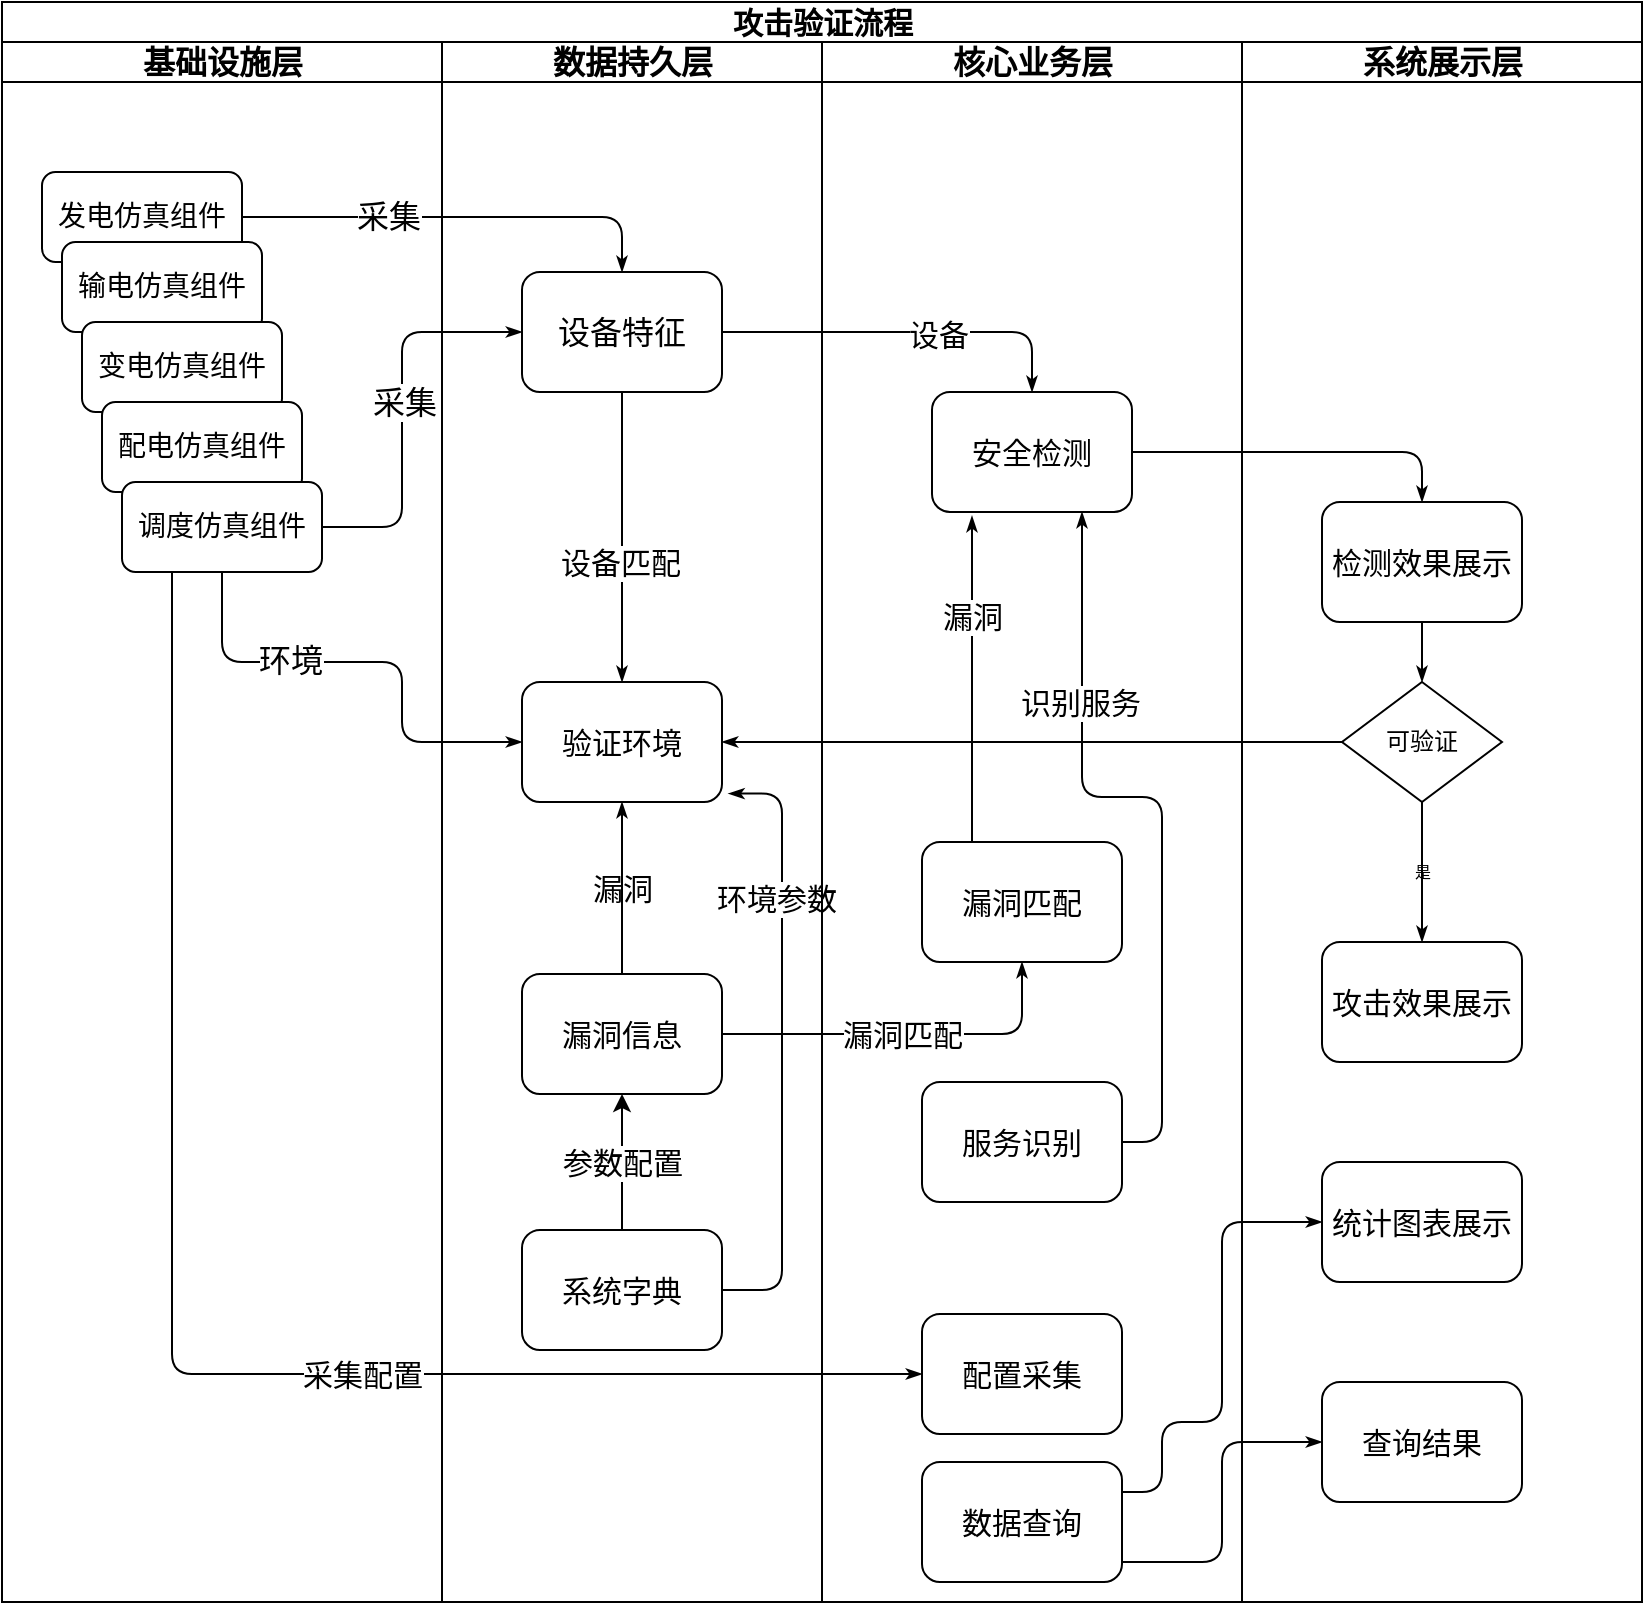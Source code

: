 <mxfile version="12.2.6" type="github" pages="1">
  <diagram name="攻击验证" id="74e2e168-ea6b-b213-b513-2b3c1d86103e">
    <mxGraphModel dx="1024" dy="534" grid="1" gridSize="10" guides="1" tooltips="1" connect="1" arrows="1" fold="1" page="1" pageScale="1" pageWidth="1100" pageHeight="850" background="#ffffff" math="0" shadow="0">
      <root>
        <mxCell id="0"/>
        <mxCell id="1" parent="0"/>
        <mxCell id="77e6c97f196da883-1" value="攻击验证流程" style="swimlane;html=1;childLayout=stackLayout;startSize=20;rounded=0;shadow=0;labelBackgroundColor=none;strokeWidth=1;fontFamily=Verdana;fontSize=15;align=center;" parent="1" vertex="1">
          <mxGeometry x="70" y="40" width="820" height="800" as="geometry">
            <mxRectangle x="70" y="40" width="120" height="20" as="alternateBounds"/>
          </mxGeometry>
        </mxCell>
        <mxCell id="77e6c97f196da883-26" style="edgeStyle=orthogonalEdgeStyle;rounded=1;html=1;labelBackgroundColor=none;startArrow=none;startFill=0;startSize=5;endArrow=classicThin;endFill=1;endSize=5;jettySize=auto;orthogonalLoop=1;strokeWidth=1;fontFamily=Verdana;fontSize=8" parent="77e6c97f196da883-1" source="77e6c97f196da883-8" target="77e6c97f196da883-11" edge="1">
          <mxGeometry relative="1" as="geometry"/>
        </mxCell>
        <mxCell id="pJOgSc4y9Abql6cgwIiJ-11" value="采集" style="text;html=1;resizable=0;points=[];align=center;verticalAlign=middle;labelBackgroundColor=#ffffff;fontSize=16;" vertex="1" connectable="0" parent="77e6c97f196da883-26">
          <mxGeometry x="-0.329" y="1" relative="1" as="geometry">
            <mxPoint as="offset"/>
          </mxGeometry>
        </mxCell>
        <mxCell id="77e6c97f196da883-31" style="edgeStyle=orthogonalEdgeStyle;rounded=1;html=1;labelBackgroundColor=none;startArrow=none;startFill=0;startSize=5;endArrow=classicThin;endFill=1;endSize=5;jettySize=auto;orthogonalLoop=1;strokeWidth=1;fontFamily=Verdana;fontSize=8" parent="77e6c97f196da883-1" source="77e6c97f196da883-16" target="77e6c97f196da883-9" edge="1">
          <mxGeometry relative="1" as="geometry"/>
        </mxCell>
        <mxCell id="77e6c97f196da883-33" style="edgeStyle=orthogonalEdgeStyle;rounded=1;html=1;labelBackgroundColor=none;startArrow=none;startFill=0;startSize=5;endArrow=classicThin;endFill=1;endSize=5;jettySize=auto;orthogonalLoop=1;strokeWidth=1;fontFamily=Verdana;fontSize=8;exitX=1;exitY=0.5;exitDx=0;exitDy=0;entryX=0.5;entryY=0;entryDx=0;entryDy=0;" parent="77e6c97f196da883-1" source="77e6c97f196da883-11" target="77e6c97f196da883-14" edge="1">
          <mxGeometry relative="1" as="geometry">
            <mxPoint x="530" y="290" as="sourcePoint"/>
          </mxGeometry>
        </mxCell>
        <mxCell id="pJOgSc4y9Abql6cgwIiJ-17" value="设备" style="text;html=1;resizable=0;points=[];align=center;verticalAlign=middle;labelBackgroundColor=#ffffff;fontSize=15;" vertex="1" connectable="0" parent="77e6c97f196da883-33">
          <mxGeometry x="0.165" y="-1" relative="1" as="geometry">
            <mxPoint as="offset"/>
          </mxGeometry>
        </mxCell>
        <mxCell id="107ba76e4e335f99-1" style="edgeStyle=orthogonalEdgeStyle;rounded=1;html=1;labelBackgroundColor=none;startArrow=none;startFill=0;startSize=5;endArrow=classicThin;endFill=1;endSize=5;jettySize=auto;orthogonalLoop=1;strokeWidth=1;fontFamily=Verdana;fontSize=8;exitX=0.25;exitY=1;exitDx=0;exitDy=0;entryX=0;entryY=0.5;entryDx=0;entryDy=0;" parent="77e6c97f196da883-1" source="pJOgSc4y9Abql6cgwIiJ-8" target="pJOgSc4y9Abql6cgwIiJ-19" edge="1">
          <mxGeometry relative="1" as="geometry">
            <mxPoint x="80" y="530" as="targetPoint"/>
          </mxGeometry>
        </mxCell>
        <mxCell id="pJOgSc4y9Abql6cgwIiJ-20" value="采集配置" style="text;html=1;resizable=0;points=[];align=center;verticalAlign=middle;labelBackgroundColor=#ffffff;fontSize=15;" vertex="1" connectable="0" parent="107ba76e4e335f99-1">
          <mxGeometry x="0.026" y="84" relative="1" as="geometry">
            <mxPoint x="11" y="3" as="offset"/>
          </mxGeometry>
        </mxCell>
        <mxCell id="107ba76e4e335f99-6" style="edgeStyle=orthogonalEdgeStyle;rounded=1;html=1;labelBackgroundColor=none;startArrow=none;startFill=0;startSize=5;endArrow=classicThin;endFill=1;endSize=5;jettySize=auto;orthogonalLoop=1;strokeWidth=1;fontFamily=Verdana;fontSize=8;entryX=0.5;entryY=0;entryDx=0;entryDy=0;" parent="77e6c97f196da883-1" source="77e6c97f196da883-14" target="77e6c97f196da883-15" edge="1">
          <mxGeometry relative="1" as="geometry">
            <mxPoint x="780" y="330" as="targetPoint"/>
            <Array as="points">
              <mxPoint x="710" y="225"/>
            </Array>
          </mxGeometry>
        </mxCell>
        <mxCell id="77e6c97f196da883-2" value="基础设施层" style="swimlane;html=1;startSize=20;fontSize=16;" parent="77e6c97f196da883-1" vertex="1">
          <mxGeometry y="20" width="220" height="780" as="geometry"/>
        </mxCell>
        <mxCell id="77e6c97f196da883-8" value="发电仿真组件" style="rounded=1;whiteSpace=wrap;html=1;shadow=0;labelBackgroundColor=none;strokeWidth=1;fontFamily=Verdana;fontSize=14;align=center;" parent="77e6c97f196da883-2" vertex="1">
          <mxGeometry x="20" y="65" width="100" height="45" as="geometry"/>
        </mxCell>
        <mxCell id="pJOgSc4y9Abql6cgwIiJ-2" value="输电仿真组件" style="rounded=1;whiteSpace=wrap;html=1;shadow=0;labelBackgroundColor=none;strokeWidth=1;fontFamily=Verdana;fontSize=14;align=center;" vertex="1" parent="77e6c97f196da883-2">
          <mxGeometry x="30" y="100" width="100" height="45" as="geometry"/>
        </mxCell>
        <mxCell id="pJOgSc4y9Abql6cgwIiJ-6" value="变电仿真组件" style="rounded=1;whiteSpace=wrap;html=1;shadow=0;labelBackgroundColor=none;strokeWidth=1;fontFamily=Verdana;fontSize=14;align=center;" vertex="1" parent="77e6c97f196da883-2">
          <mxGeometry x="40" y="140" width="100" height="45" as="geometry"/>
        </mxCell>
        <mxCell id="pJOgSc4y9Abql6cgwIiJ-7" value="配电仿真组件" style="rounded=1;whiteSpace=wrap;html=1;shadow=0;labelBackgroundColor=none;strokeWidth=1;fontFamily=Verdana;fontSize=14;align=center;" vertex="1" parent="77e6c97f196da883-2">
          <mxGeometry x="50" y="180" width="100" height="45" as="geometry"/>
        </mxCell>
        <mxCell id="pJOgSc4y9Abql6cgwIiJ-8" value="调度仿真组件" style="rounded=1;whiteSpace=wrap;html=1;shadow=0;labelBackgroundColor=none;strokeWidth=1;fontFamily=Verdana;fontSize=14;align=center;" vertex="1" parent="77e6c97f196da883-2">
          <mxGeometry x="60" y="220" width="100" height="45" as="geometry"/>
        </mxCell>
        <mxCell id="pJOgSc4y9Abql6cgwIiJ-12" style="edgeStyle=orthogonalEdgeStyle;rounded=1;html=1;labelBackgroundColor=none;startArrow=none;startFill=0;startSize=5;endArrow=classicThin;endFill=1;endSize=5;jettySize=auto;orthogonalLoop=1;strokeWidth=1;fontFamily=Verdana;fontSize=8;entryX=0;entryY=0.5;entryDx=0;entryDy=0;" edge="1" parent="77e6c97f196da883-2" target="77e6c97f196da883-9">
          <mxGeometry relative="1" as="geometry">
            <mxPoint x="110" y="265" as="sourcePoint"/>
            <mxPoint x="300" y="292" as="targetPoint"/>
            <Array as="points">
              <mxPoint x="110" y="310"/>
              <mxPoint x="200" y="310"/>
              <mxPoint x="200" y="350"/>
            </Array>
          </mxGeometry>
        </mxCell>
        <mxCell id="pJOgSc4y9Abql6cgwIiJ-13" value="环境" style="text;html=1;resizable=0;points=[];align=center;verticalAlign=middle;labelBackgroundColor=#ffffff;fontSize=16;" vertex="1" connectable="0" parent="pJOgSc4y9Abql6cgwIiJ-12">
          <mxGeometry x="-0.329" y="1" relative="1" as="geometry">
            <mxPoint as="offset"/>
          </mxGeometry>
        </mxCell>
        <mxCell id="77e6c97f196da883-3" value="数据持久层" style="swimlane;html=1;startSize=20;fontSize=16;" parent="77e6c97f196da883-1" vertex="1">
          <mxGeometry x="220" y="20" width="190" height="780" as="geometry"/>
        </mxCell>
        <mxCell id="77e6c97f196da883-11" value="设备特征" style="rounded=1;whiteSpace=wrap;html=1;shadow=0;labelBackgroundColor=none;strokeWidth=1;fontFamily=Verdana;fontSize=16;align=center;" parent="77e6c97f196da883-3" vertex="1">
          <mxGeometry x="40" y="115" width="100" height="60" as="geometry"/>
        </mxCell>
        <mxCell id="77e6c97f196da883-9" value="验证环境" style="rounded=1;whiteSpace=wrap;html=1;shadow=0;labelBackgroundColor=none;strokeWidth=1;fontFamily=Verdana;fontSize=15;align=center;" parent="77e6c97f196da883-3" vertex="1">
          <mxGeometry x="40" y="320" width="100" height="60" as="geometry"/>
        </mxCell>
        <mxCell id="77e6c97f196da883-12" value="漏洞信息" style="rounded=1;whiteSpace=wrap;html=1;shadow=0;labelBackgroundColor=none;strokeWidth=1;fontFamily=Verdana;fontSize=15;align=center;" parent="77e6c97f196da883-3" vertex="1">
          <mxGeometry x="40" y="466" width="100" height="60" as="geometry"/>
        </mxCell>
        <mxCell id="77e6c97f196da883-28" value="&lt;font style=&quot;font-size: 15px&quot;&gt;漏洞&lt;/font&gt;" style="edgeStyle=orthogonalEdgeStyle;rounded=1;html=1;labelBackgroundColor=none;startArrow=none;startFill=0;startSize=5;endArrow=classicThin;endFill=1;endSize=5;jettySize=auto;orthogonalLoop=1;strokeWidth=1;fontFamily=Verdana;fontSize=8;entryX=0.5;entryY=1;entryDx=0;entryDy=0;exitX=0.5;exitY=0;exitDx=0;exitDy=0;" parent="77e6c97f196da883-3" source="77e6c97f196da883-12" target="77e6c97f196da883-9" edge="1">
          <mxGeometry relative="1" as="geometry">
            <mxPoint x="40" y="420" as="sourcePoint"/>
            <Array as="points">
              <mxPoint x="90" y="420"/>
              <mxPoint x="90" y="420"/>
            </Array>
          </mxGeometry>
        </mxCell>
        <mxCell id="77e6c97f196da883-30" style="edgeStyle=orthogonalEdgeStyle;rounded=1;html=1;labelBackgroundColor=none;startArrow=none;startFill=0;startSize=5;endArrow=classicThin;endFill=1;endSize=5;jettySize=auto;orthogonalLoop=1;strokeWidth=1;fontFamily=Verdana;fontSize=8;exitX=0.5;exitY=1;exitDx=0;exitDy=0;" parent="77e6c97f196da883-3" source="77e6c97f196da883-11" target="77e6c97f196da883-9" edge="1">
          <mxGeometry relative="1" as="geometry"/>
        </mxCell>
        <mxCell id="pJOgSc4y9Abql6cgwIiJ-14" value="设备匹配" style="text;html=1;resizable=0;points=[];align=center;verticalAlign=middle;labelBackgroundColor=#ffffff;fontSize=15;" vertex="1" connectable="0" parent="77e6c97f196da883-30">
          <mxGeometry x="0.17" y="-1" relative="1" as="geometry">
            <mxPoint as="offset"/>
          </mxGeometry>
        </mxCell>
        <mxCell id="pJOgSc4y9Abql6cgwIiJ-15" value="参数配置" style="edgeStyle=orthogonalEdgeStyle;rounded=0;orthogonalLoop=1;jettySize=auto;html=1;fontSize=15;" edge="1" parent="77e6c97f196da883-3" source="77e6c97f196da883-10" target="77e6c97f196da883-12">
          <mxGeometry relative="1" as="geometry"/>
        </mxCell>
        <mxCell id="77e6c97f196da883-10" value="系统字典" style="rounded=1;whiteSpace=wrap;html=1;shadow=0;labelBackgroundColor=none;strokeWidth=1;fontFamily=Verdana;fontSize=15;align=center;" parent="77e6c97f196da883-3" vertex="1">
          <mxGeometry x="40" y="594" width="100" height="60" as="geometry"/>
        </mxCell>
        <mxCell id="107ba76e4e335f99-2" style="edgeStyle=orthogonalEdgeStyle;rounded=1;html=1;labelBackgroundColor=none;startArrow=none;startFill=0;startSize=5;endArrow=classicThin;endFill=1;endSize=5;jettySize=auto;orthogonalLoop=1;strokeWidth=1;fontFamily=Verdana;fontSize=8;entryX=1.032;entryY=0.93;entryDx=0;entryDy=0;entryPerimeter=0;exitX=1;exitY=0.5;exitDx=0;exitDy=0;" parent="77e6c97f196da883-3" source="77e6c97f196da883-10" target="77e6c97f196da883-9" edge="1">
          <mxGeometry relative="1" as="geometry">
            <Array as="points">
              <mxPoint x="170" y="624"/>
              <mxPoint x="170" y="376"/>
            </Array>
            <mxPoint x="450" y="590" as="sourcePoint"/>
          </mxGeometry>
        </mxCell>
        <mxCell id="pJOgSc4y9Abql6cgwIiJ-16" value="环境参数" style="text;html=1;resizable=0;points=[];align=center;verticalAlign=middle;labelBackgroundColor=#ffffff;fontSize=15;" vertex="1" connectable="0" parent="107ba76e4e335f99-2">
          <mxGeometry x="0.483" y="3" relative="1" as="geometry">
            <mxPoint as="offset"/>
          </mxGeometry>
        </mxCell>
        <mxCell id="77e6c97f196da883-4" value="核心业务层" style="swimlane;html=1;startSize=20;fontSize=16;" parent="77e6c97f196da883-1" vertex="1">
          <mxGeometry x="410" y="20" width="210" height="780" as="geometry"/>
        </mxCell>
        <mxCell id="77e6c97f196da883-14" value="安全检测" style="rounded=1;whiteSpace=wrap;html=1;shadow=0;labelBackgroundColor=none;strokeWidth=1;fontFamily=Verdana;fontSize=15;align=center;" parent="77e6c97f196da883-4" vertex="1">
          <mxGeometry x="55" y="175" width="100" height="60" as="geometry"/>
        </mxCell>
        <mxCell id="pJOgSc4y9Abql6cgwIiJ-19" value="配置采集" style="rounded=1;whiteSpace=wrap;html=1;shadow=0;labelBackgroundColor=none;strokeWidth=1;fontFamily=Verdana;fontSize=15;align=center;" vertex="1" parent="77e6c97f196da883-4">
          <mxGeometry x="50" y="636" width="100" height="60" as="geometry"/>
        </mxCell>
        <mxCell id="pJOgSc4y9Abql6cgwIiJ-21" value="服务识别" style="rounded=1;whiteSpace=wrap;html=1;shadow=0;labelBackgroundColor=none;strokeWidth=1;fontFamily=Verdana;fontSize=15;align=center;" vertex="1" parent="77e6c97f196da883-4">
          <mxGeometry x="50" y="520" width="100" height="60" as="geometry"/>
        </mxCell>
        <mxCell id="pJOgSc4y9Abql6cgwIiJ-22" value="漏洞匹配" style="rounded=1;whiteSpace=wrap;html=1;shadow=0;labelBackgroundColor=none;strokeWidth=1;fontFamily=Verdana;fontSize=15;align=center;" vertex="1" parent="77e6c97f196da883-4">
          <mxGeometry x="50" y="400" width="100" height="60" as="geometry"/>
        </mxCell>
        <mxCell id="pJOgSc4y9Abql6cgwIiJ-25" style="edgeStyle=orthogonalEdgeStyle;rounded=1;html=1;labelBackgroundColor=none;startArrow=none;startFill=0;startSize=5;endArrow=classicThin;endFill=1;endSize=5;jettySize=auto;orthogonalLoop=1;strokeWidth=1;fontFamily=Verdana;fontSize=8;exitX=0.25;exitY=0;exitDx=0;exitDy=0;" edge="1" parent="77e6c97f196da883-4" source="pJOgSc4y9Abql6cgwIiJ-22">
          <mxGeometry relative="1" as="geometry">
            <mxPoint x="165" y="215" as="sourcePoint"/>
            <mxPoint x="75" y="237" as="targetPoint"/>
          </mxGeometry>
        </mxCell>
        <mxCell id="pJOgSc4y9Abql6cgwIiJ-28" value="漏洞" style="text;html=1;resizable=0;points=[];align=center;verticalAlign=middle;labelBackgroundColor=#ffffff;fontSize=15;" vertex="1" connectable="0" parent="pJOgSc4y9Abql6cgwIiJ-25">
          <mxGeometry x="0.389" y="1" relative="1" as="geometry">
            <mxPoint as="offset"/>
          </mxGeometry>
        </mxCell>
        <mxCell id="pJOgSc4y9Abql6cgwIiJ-26" style="edgeStyle=orthogonalEdgeStyle;rounded=1;html=1;labelBackgroundColor=none;startArrow=none;startFill=0;startSize=5;endArrow=classicThin;endFill=1;endSize=5;jettySize=auto;orthogonalLoop=1;strokeWidth=1;fontFamily=Verdana;fontSize=8;exitX=1;exitY=0.5;exitDx=0;exitDy=0;entryX=0.75;entryY=1;entryDx=0;entryDy=0;" edge="1" parent="77e6c97f196da883-4" source="pJOgSc4y9Abql6cgwIiJ-21" target="77e6c97f196da883-14">
          <mxGeometry relative="1" as="geometry">
            <mxPoint x="175" y="225" as="sourcePoint"/>
            <mxPoint x="310" y="580" as="targetPoint"/>
          </mxGeometry>
        </mxCell>
        <mxCell id="pJOgSc4y9Abql6cgwIiJ-27" value="识别服务" style="text;html=1;resizable=0;points=[];align=center;verticalAlign=middle;labelBackgroundColor=#ffffff;fontSize=15;" vertex="1" connectable="0" parent="pJOgSc4y9Abql6cgwIiJ-26">
          <mxGeometry x="0.494" y="1" relative="1" as="geometry">
            <mxPoint as="offset"/>
          </mxGeometry>
        </mxCell>
        <mxCell id="pJOgSc4y9Abql6cgwIiJ-30" value="数据查询" style="rounded=1;whiteSpace=wrap;html=1;shadow=0;labelBackgroundColor=none;strokeWidth=1;fontFamily=Verdana;fontSize=15;align=center;" vertex="1" parent="77e6c97f196da883-4">
          <mxGeometry x="50" y="710" width="100" height="60" as="geometry"/>
        </mxCell>
        <mxCell id="77e6c97f196da883-5" value="系统展示层" style="swimlane;html=1;startSize=20;fontSize=16;" parent="77e6c97f196da883-1" vertex="1">
          <mxGeometry x="620" y="20" width="200" height="780" as="geometry"/>
        </mxCell>
        <mxCell id="77e6c97f196da883-15" value="检测效果展示" style="rounded=1;whiteSpace=wrap;html=1;shadow=0;labelBackgroundColor=none;strokeWidth=1;fontFamily=Verdana;fontSize=15;align=center;" parent="77e6c97f196da883-5" vertex="1">
          <mxGeometry x="40" y="230" width="100" height="60" as="geometry"/>
        </mxCell>
        <mxCell id="77e6c97f196da883-16" value="可验证" style="rhombus;whiteSpace=wrap;html=1;rounded=0;shadow=0;labelBackgroundColor=none;strokeWidth=1;fontFamily=Verdana;fontSize=12;align=center;" parent="77e6c97f196da883-5" vertex="1">
          <mxGeometry x="50" y="320" width="80" height="60" as="geometry"/>
        </mxCell>
        <mxCell id="77e6c97f196da883-17" value="攻击效果展示" style="rounded=1;whiteSpace=wrap;html=1;shadow=0;labelBackgroundColor=none;strokeWidth=1;fontFamily=Verdana;fontSize=15;align=center;" parent="77e6c97f196da883-5" vertex="1">
          <mxGeometry x="40" y="450" width="100" height="60" as="geometry"/>
        </mxCell>
        <mxCell id="77e6c97f196da883-19" value="统计图表展示" style="rounded=1;whiteSpace=wrap;html=1;shadow=0;labelBackgroundColor=none;strokeWidth=1;fontFamily=Verdana;fontSize=15;align=center;" parent="77e6c97f196da883-5" vertex="1">
          <mxGeometry x="40" y="560" width="100" height="60" as="geometry"/>
        </mxCell>
        <mxCell id="77e6c97f196da883-34" style="edgeStyle=orthogonalEdgeStyle;rounded=1;html=1;labelBackgroundColor=none;startArrow=none;startFill=0;startSize=5;endArrow=classicThin;endFill=1;endSize=5;jettySize=auto;orthogonalLoop=1;strokeColor=#000000;strokeWidth=1;fontFamily=Verdana;fontSize=8;fontColor=#000000;" parent="77e6c97f196da883-5" source="77e6c97f196da883-15" target="77e6c97f196da883-16" edge="1">
          <mxGeometry relative="1" as="geometry"/>
        </mxCell>
        <mxCell id="77e6c97f196da883-35" value="是" style="edgeStyle=orthogonalEdgeStyle;rounded=1;html=1;labelBackgroundColor=none;startArrow=none;startFill=0;startSize=5;endArrow=classicThin;endFill=1;endSize=5;jettySize=auto;orthogonalLoop=1;strokeWidth=1;fontFamily=Verdana;fontSize=8" parent="77e6c97f196da883-5" source="77e6c97f196da883-16" target="77e6c97f196da883-17" edge="1">
          <mxGeometry relative="1" as="geometry"/>
        </mxCell>
        <mxCell id="pJOgSc4y9Abql6cgwIiJ-31" value="查询结果" style="rounded=1;whiteSpace=wrap;html=1;shadow=0;labelBackgroundColor=none;strokeWidth=1;fontFamily=Verdana;fontSize=15;align=center;" vertex="1" parent="77e6c97f196da883-5">
          <mxGeometry x="40" y="670" width="100" height="60" as="geometry"/>
        </mxCell>
        <mxCell id="pJOgSc4y9Abql6cgwIiJ-9" style="edgeStyle=orthogonalEdgeStyle;rounded=1;html=1;labelBackgroundColor=none;startArrow=none;startFill=0;startSize=5;endArrow=classicThin;endFill=1;endSize=5;jettySize=auto;orthogonalLoop=1;strokeWidth=1;fontFamily=Verdana;fontSize=8;exitX=1;exitY=0.5;exitDx=0;exitDy=0;entryX=0;entryY=0.5;entryDx=0;entryDy=0;" edge="1" parent="77e6c97f196da883-1" source="pJOgSc4y9Abql6cgwIiJ-8" target="77e6c97f196da883-11">
          <mxGeometry relative="1" as="geometry">
            <mxPoint x="130" y="118" as="sourcePoint"/>
            <mxPoint x="250" y="120" as="targetPoint"/>
            <Array as="points">
              <mxPoint x="200" y="263"/>
              <mxPoint x="200" y="165"/>
            </Array>
          </mxGeometry>
        </mxCell>
        <mxCell id="pJOgSc4y9Abql6cgwIiJ-10" value="采集" style="text;html=1;resizable=0;points=[];align=center;verticalAlign=middle;labelBackgroundColor=#ffffff;fontSize=16;" vertex="1" connectable="0" parent="pJOgSc4y9Abql6cgwIiJ-9">
          <mxGeometry x="0.042" y="-1" relative="1" as="geometry">
            <mxPoint as="offset"/>
          </mxGeometry>
        </mxCell>
        <mxCell id="77e6c97f196da883-29" style="edgeStyle=orthogonalEdgeStyle;rounded=1;html=1;labelBackgroundColor=none;startArrow=none;startFill=0;startSize=5;endArrow=classicThin;endFill=1;endSize=5;jettySize=auto;orthogonalLoop=1;strokeWidth=1;fontFamily=Verdana;fontSize=8;entryX=0.5;entryY=1;entryDx=0;entryDy=0;" parent="77e6c97f196da883-1" source="77e6c97f196da883-12" target="pJOgSc4y9Abql6cgwIiJ-22" edge="1">
          <mxGeometry relative="1" as="geometry">
            <mxPoint x="490" y="320" as="targetPoint"/>
          </mxGeometry>
        </mxCell>
        <mxCell id="pJOgSc4y9Abql6cgwIiJ-18" value="漏洞匹配" style="text;html=1;resizable=0;points=[];align=center;verticalAlign=middle;labelBackgroundColor=#ffffff;fontSize=15;" vertex="1" connectable="0" parent="77e6c97f196da883-29">
          <mxGeometry x="-0.573" y="-2" relative="1" as="geometry">
            <mxPoint x="50" y="-2" as="offset"/>
          </mxGeometry>
        </mxCell>
        <mxCell id="77e6c97f196da883-40" style="edgeStyle=orthogonalEdgeStyle;rounded=1;html=1;labelBackgroundColor=none;startArrow=none;startFill=0;startSize=5;endArrow=classicThin;endFill=1;endSize=5;jettySize=auto;orthogonalLoop=1;strokeWidth=1;fontFamily=Verdana;fontSize=8;exitX=1;exitY=0.25;exitDx=0;exitDy=0;entryX=0;entryY=0.5;entryDx=0;entryDy=0;" parent="77e6c97f196da883-1" source="pJOgSc4y9Abql6cgwIiJ-30" target="77e6c97f196da883-19" edge="1">
          <mxGeometry relative="1" as="geometry">
            <mxPoint x="695" y="730" as="sourcePoint"/>
            <mxPoint x="645" y="760" as="targetPoint"/>
            <Array as="points">
              <mxPoint x="580" y="745"/>
              <mxPoint x="580" y="710"/>
              <mxPoint x="610" y="710"/>
              <mxPoint x="610" y="610"/>
            </Array>
          </mxGeometry>
        </mxCell>
        <mxCell id="pJOgSc4y9Abql6cgwIiJ-32" style="edgeStyle=orthogonalEdgeStyle;rounded=1;html=1;labelBackgroundColor=none;startArrow=none;startFill=0;startSize=5;endArrow=classicThin;endFill=1;endSize=5;jettySize=auto;orthogonalLoop=1;strokeWidth=1;fontFamily=Verdana;fontSize=8;exitX=1;exitY=0.833;exitDx=0;exitDy=0;entryX=0;entryY=0.5;entryDx=0;entryDy=0;exitPerimeter=0;" edge="1" parent="77e6c97f196da883-1" source="pJOgSc4y9Abql6cgwIiJ-30" target="pJOgSc4y9Abql6cgwIiJ-31">
          <mxGeometry relative="1" as="geometry">
            <mxPoint x="570" y="770" as="sourcePoint"/>
            <mxPoint x="670" y="620" as="targetPoint"/>
          </mxGeometry>
        </mxCell>
      </root>
    </mxGraphModel>
  </diagram>
</mxfile>
